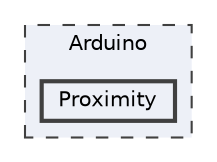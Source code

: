 digraph "Arduino/Proximity"
{
 // LATEX_PDF_SIZE
  bgcolor="transparent";
  edge [fontname=Helvetica,fontsize=10,labelfontname=Helvetica,labelfontsize=10];
  node [fontname=Helvetica,fontsize=10,shape=box,height=0.2,width=0.4];
  compound=true
  subgraph clusterdir_a991eec27578c865874ede3d8ec657c2 {
    graph [ bgcolor="#edf0f7", pencolor="grey25", label="Arduino", fontname=Helvetica,fontsize=10 style="filled,dashed", URL="dir_a991eec27578c865874ede3d8ec657c2.html",tooltip=""]
  dir_8c8d86929471d8dfab7ee6f3b8728372 [label="Proximity", fillcolor="#edf0f7", color="grey25", style="filled,bold", URL="dir_8c8d86929471d8dfab7ee6f3b8728372.html",tooltip=""];
  }
}

